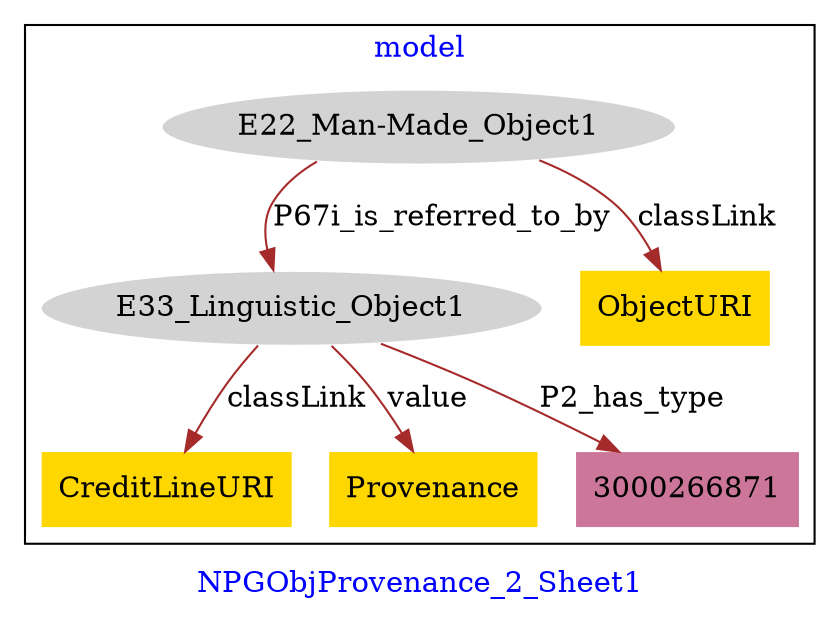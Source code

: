digraph n0 {
fontcolor="blue"
remincross="true"
label="NPGObjProvenance_2_Sheet1"
subgraph cluster {
label="model"
n2[style="filled",color="white",fillcolor="lightgray",label="E22_Man-Made_Object1"];
n3[style="filled",color="white",fillcolor="lightgray",label="E33_Linguistic_Object1"];
n4[shape="plaintext",style="filled",fillcolor="gold",label="ObjectURI"];
n5[shape="plaintext",style="filled",fillcolor="gold",label="CreditLineURI"];
n6[shape="plaintext",style="filled",fillcolor="gold",label="Provenance"];
n7[shape="plaintext",style="filled",fillcolor="#CC7799",label="3000266871"];
}
n2 -> n3[color="brown",fontcolor="black",label="P67i_is_referred_to_by"]
n2 -> n4[color="brown",fontcolor="black",label="classLink"]
n3 -> n5[color="brown",fontcolor="black",label="classLink"]
n3 -> n6[color="brown",fontcolor="black",label="value"]
n3 -> n7[color="brown",fontcolor="black",label="P2_has_type"]
}
